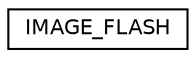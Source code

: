 digraph "Graphical Class Hierarchy"
{
  edge [fontname="Helvetica",fontsize="10",labelfontname="Helvetica",labelfontsize="10"];
  node [fontname="Helvetica",fontsize="10",shape=record];
  rankdir="LR";
  Node1 [label="IMAGE_FLASH",height=0.2,width=0.4,color="black", fillcolor="white", style="filled",URL="$struct_i_m_a_g_e___f_l_a_s_h.html"];
}
